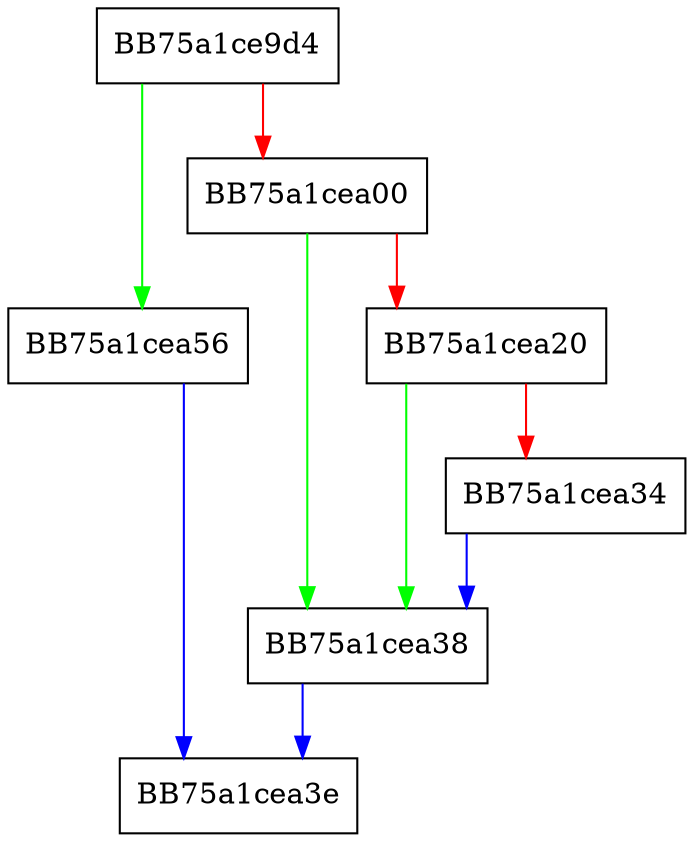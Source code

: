digraph getUTF8Str {
  node [shape="box"];
  graph [splines=ortho];
  BB75a1ce9d4 -> BB75a1cea56 [color="green"];
  BB75a1ce9d4 -> BB75a1cea00 [color="red"];
  BB75a1cea00 -> BB75a1cea38 [color="green"];
  BB75a1cea00 -> BB75a1cea20 [color="red"];
  BB75a1cea20 -> BB75a1cea38 [color="green"];
  BB75a1cea20 -> BB75a1cea34 [color="red"];
  BB75a1cea34 -> BB75a1cea38 [color="blue"];
  BB75a1cea38 -> BB75a1cea3e [color="blue"];
  BB75a1cea56 -> BB75a1cea3e [color="blue"];
}
